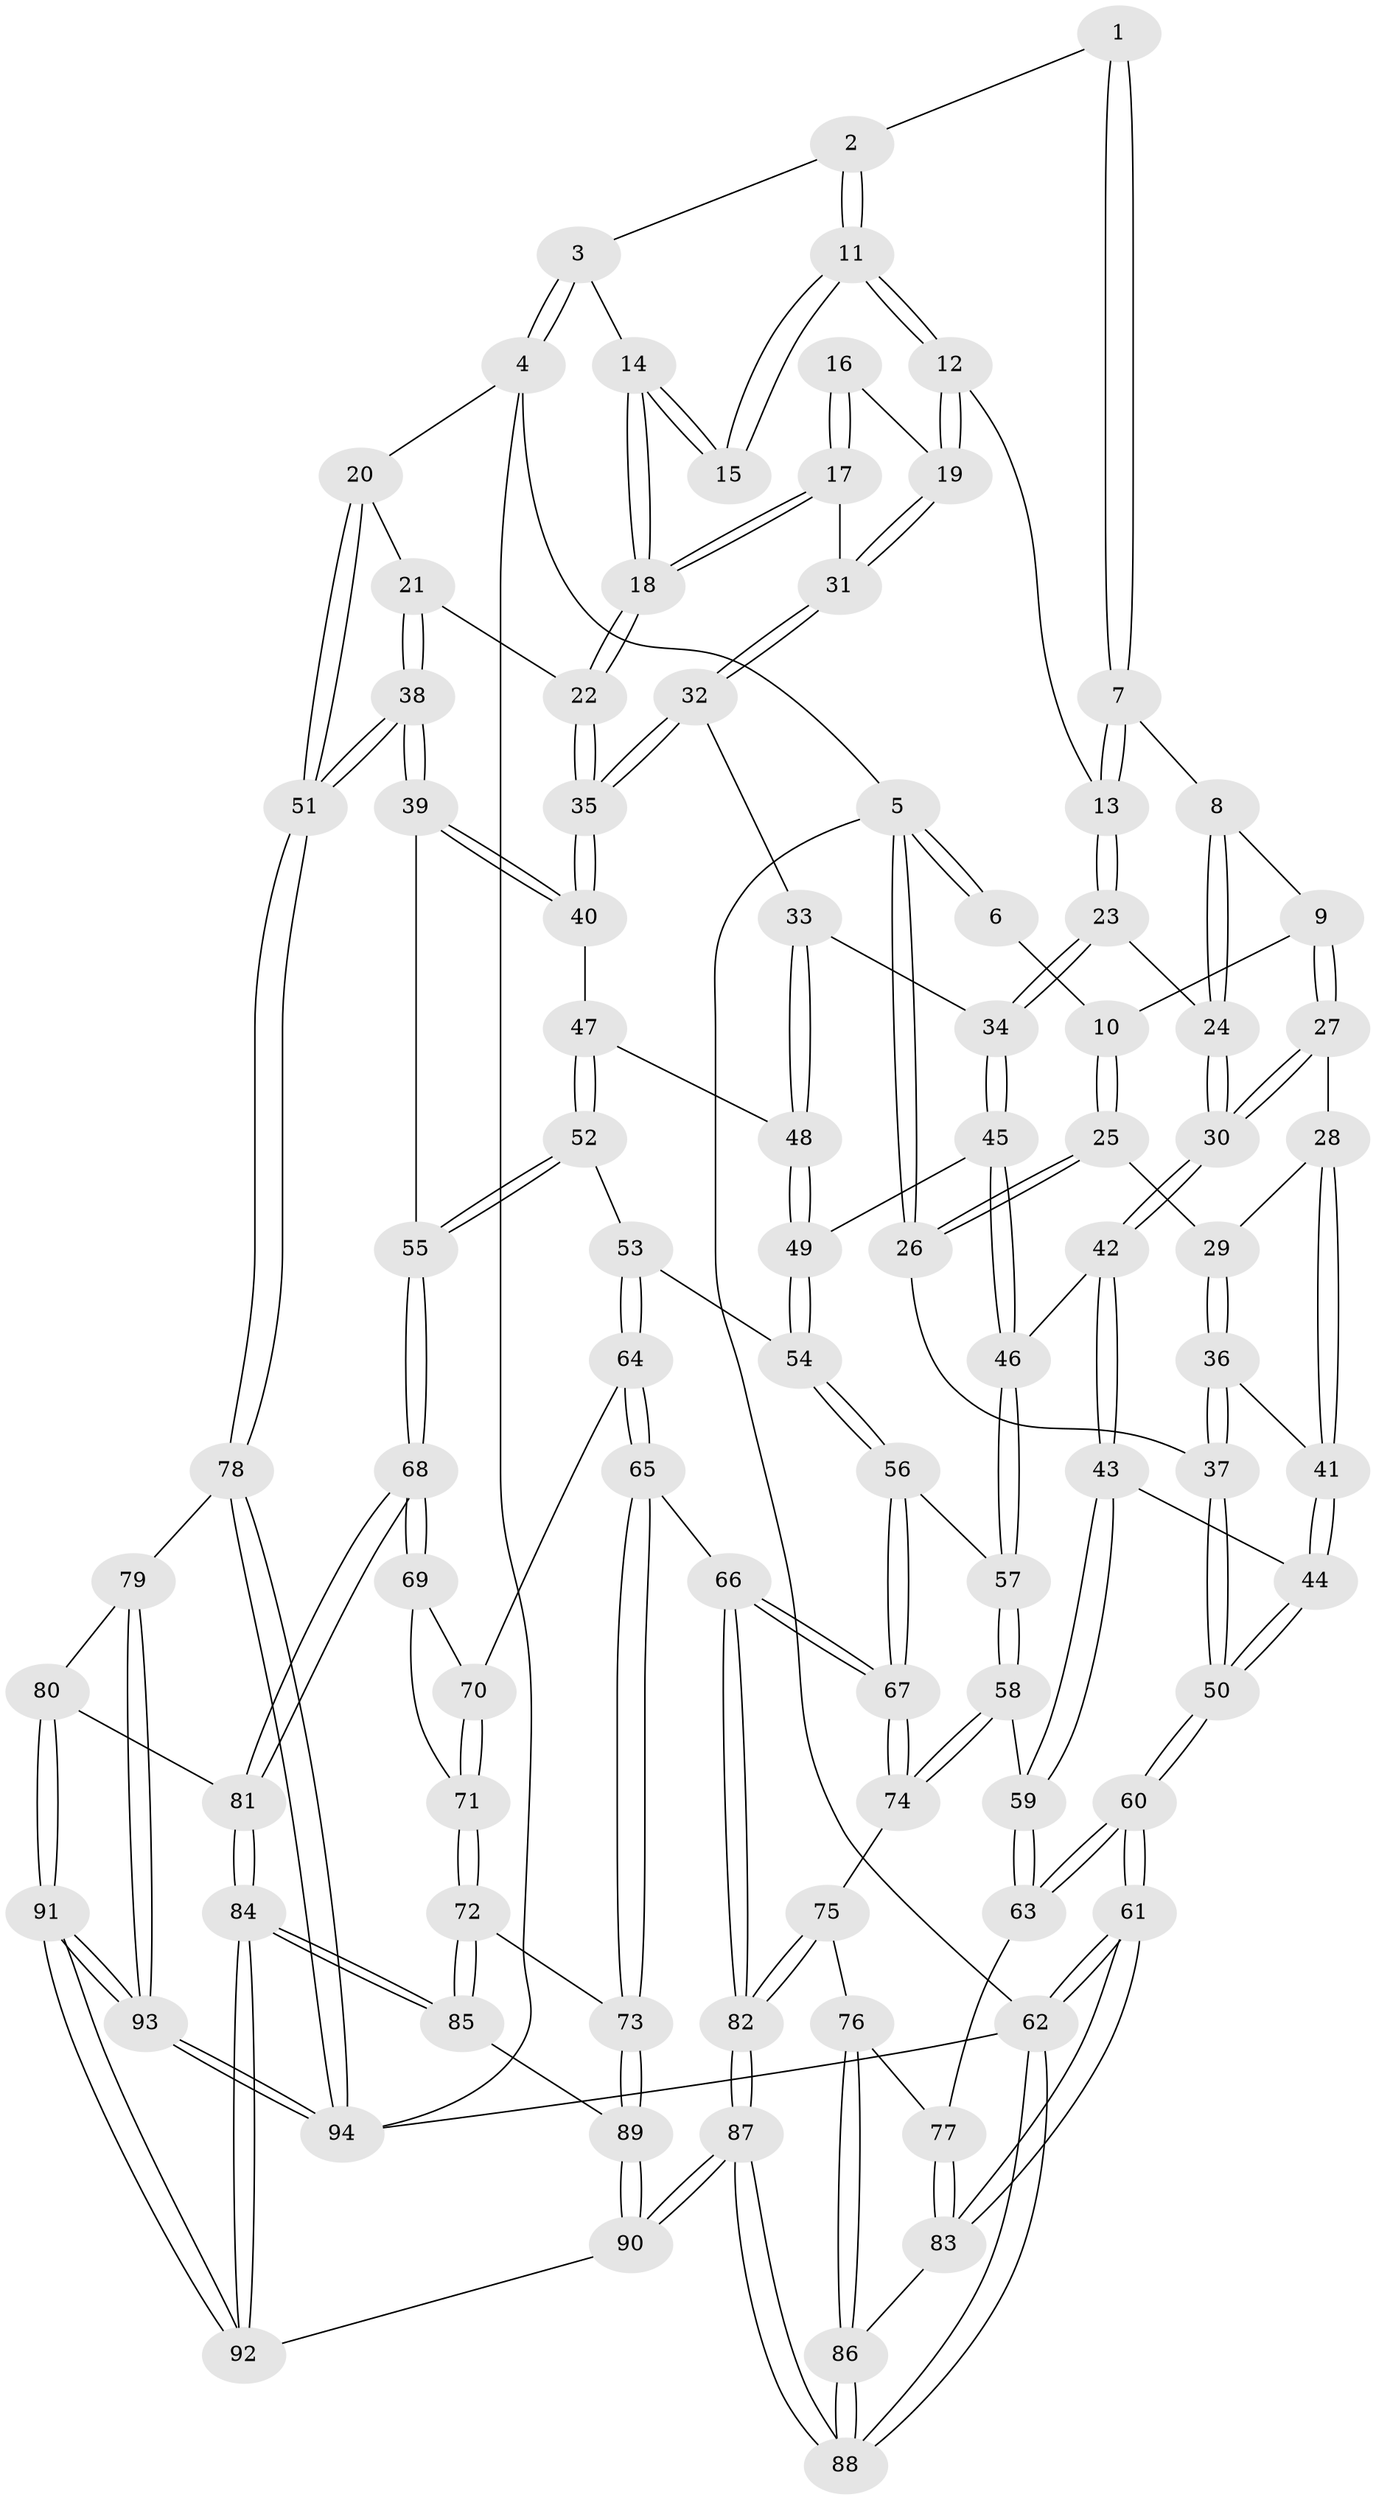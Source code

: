 // coarse degree distribution, {5: 0.425531914893617, 4: 0.3404255319148936, 6: 0.06382978723404255, 2: 0.06382978723404255, 3: 0.0851063829787234, 8: 0.02127659574468085}
// Generated by graph-tools (version 1.1) at 2025/06/03/04/25 22:06:24]
// undirected, 94 vertices, 232 edges
graph export_dot {
graph [start="1"]
  node [color=gray90,style=filled];
  1 [pos="+0.42326620945917276+0"];
  2 [pos="+0.6090145230728169+0"];
  3 [pos="+0.9036585068488272+0"];
  4 [pos="+1+0"];
  5 [pos="+0+0"];
  6 [pos="+0.2322501775811558+0"];
  7 [pos="+0.4124282923008581+0.15315738270868018"];
  8 [pos="+0.4002220382787942+0.1910761112083715"];
  9 [pos="+0.2587518347053073+0.17680081995934835"];
  10 [pos="+0.23927692642534013+0.15392451743402374"];
  11 [pos="+0.6234527192228695+0.06342389703807137"];
  12 [pos="+0.613811470504948+0.13637379921604767"];
  13 [pos="+0.5637517465673477+0.1793552514591803"];
  14 [pos="+0.8550044310790826+0.1564010525851472"];
  15 [pos="+0.6978271277277986+0.10728743566658279"];
  16 [pos="+0.7786266875247061+0.1867522696749764"];
  17 [pos="+0.8427944395881144+0.23244542873182428"];
  18 [pos="+0.8672507059133737+0.2343598914828834"];
  19 [pos="+0.6450132513660756+0.19348916457035378"];
  20 [pos="+1+0.14233662889486315"];
  21 [pos="+0.9118658722858015+0.25890443296268145"];
  22 [pos="+0.8908071424385867+0.25761878085880086"];
  23 [pos="+0.46606063851493534+0.29794425390344154"];
  24 [pos="+0.44014172218319475+0.29117493821840273"];
  25 [pos="+0.1070972850611927+0.24818613464303074"];
  26 [pos="+0+0"];
  27 [pos="+0.2925566978967375+0.3131688797486059"];
  28 [pos="+0.25946102778288893+0.3227771207667489"];
  29 [pos="+0.10850179627958657+0.25860319837049334"];
  30 [pos="+0.3307405232338573+0.33404835548103734"];
  31 [pos="+0.6764967532573244+0.25889351546046346"];
  32 [pos="+0.6645247489096039+0.3405986928205844"];
  33 [pos="+0.6643306281083746+0.34074647100167055"];
  34 [pos="+0.4987488771198659+0.3411412381042911"];
  35 [pos="+0.8075608563155219+0.39742306726120974"];
  36 [pos="+0.08772246206491541+0.3485410382570177"];
  37 [pos="+0+0.40212156357695417"];
  38 [pos="+1+0.6183999452960157"];
  39 [pos="+0.9574008780912258+0.6096222678123618"];
  40 [pos="+0.8189280820272404+0.44585311799505406"];
  41 [pos="+0.1448182620556862+0.4308132265752062"];
  42 [pos="+0.3289008105644375+0.4669261666813995"];
  43 [pos="+0.2228228788825148+0.5650073190421274"];
  44 [pos="+0.15462349614032986+0.5031064361815336"];
  45 [pos="+0.4934966881898288+0.4785672137789322"];
  46 [pos="+0.4778324714239859+0.4882033295508854"];
  47 [pos="+0.6919237842897957+0.5000799921505708"];
  48 [pos="+0.6348640424233764+0.46770624594426163"];
  49 [pos="+0.5636642707206468+0.5015910427453875"];
  50 [pos="+0+0.5534375529028573"];
  51 [pos="+1+0.6547801466178846"];
  52 [pos="+0.7098954274459611+0.6266870600522013"];
  53 [pos="+0.6585571435961661+0.6501661980619101"];
  54 [pos="+0.6001438852754959+0.6098024870109691"];
  55 [pos="+0.8822903178532712+0.641952354388247"];
  56 [pos="+0.4508864960049707+0.6645189642290286"];
  57 [pos="+0.43509206766071684+0.6502416370030473"];
  58 [pos="+0.249460550069189+0.6426653460197859"];
  59 [pos="+0.23535320258265033+0.6386576196718405"];
  60 [pos="+0+0.6729925048702803"];
  61 [pos="+0+0.8436764981478481"];
  62 [pos="+0+1"];
  63 [pos="+0.1947126351390234+0.69510009451351"];
  64 [pos="+0.6576070833744784+0.6534134904023654"];
  65 [pos="+0.5273970374295021+0.8117478841248269"];
  66 [pos="+0.5219216732550396+0.8102657312811915"];
  67 [pos="+0.4989513186163806+0.7877803094845851"];
  68 [pos="+0.774518756933268+0.8120960695702516"];
  69 [pos="+0.7206253105186664+0.8027879241773693"];
  70 [pos="+0.6621015806998293+0.6648844014322456"];
  71 [pos="+0.6531804431766915+0.8279470704294514"];
  72 [pos="+0.6441948242722392+0.8316761595040287"];
  73 [pos="+0.5537849011864303+0.8358375037316134"];
  74 [pos="+0.37312434582080306+0.7972408453573661"];
  75 [pos="+0.3439297048145853+0.8341975742412908"];
  76 [pos="+0.19128013445371647+0.8117784879953406"];
  77 [pos="+0.1893792362818129+0.7509687422063901"];
  78 [pos="+1+0.7332250210317329"];
  79 [pos="+0.8842281656821366+0.883865381450124"];
  80 [pos="+0.8498067962361355+0.883137847961245"];
  81 [pos="+0.7837246149828047+0.8369999537066112"];
  82 [pos="+0.3730558242940622+0.9591320139533516"];
  83 [pos="+0+0.8349299494294113"];
  84 [pos="+0.7237026671588619+0.9481294456669838"];
  85 [pos="+0.7099610916346564+0.9328960401324872"];
  86 [pos="+0.1828566783730295+0.8441453045094152"];
  87 [pos="+0.27710863670251573+1"];
  88 [pos="+0.2021446810989742+1"];
  89 [pos="+0.5627379695379999+0.8773493774453964"];
  90 [pos="+0.5974768605676002+1"];
  91 [pos="+0.7387258554880577+1"];
  92 [pos="+0.7171858826185025+1"];
  93 [pos="+0.9946495404161186+1"];
  94 [pos="+1+1"];
  1 -- 2;
  1 -- 7;
  1 -- 7;
  2 -- 3;
  2 -- 11;
  2 -- 11;
  3 -- 4;
  3 -- 4;
  3 -- 14;
  4 -- 5;
  4 -- 20;
  4 -- 94;
  5 -- 6;
  5 -- 6;
  5 -- 26;
  5 -- 26;
  5 -- 62;
  6 -- 10;
  7 -- 8;
  7 -- 13;
  7 -- 13;
  8 -- 9;
  8 -- 24;
  8 -- 24;
  9 -- 10;
  9 -- 27;
  9 -- 27;
  10 -- 25;
  10 -- 25;
  11 -- 12;
  11 -- 12;
  11 -- 15;
  11 -- 15;
  12 -- 13;
  12 -- 19;
  12 -- 19;
  13 -- 23;
  13 -- 23;
  14 -- 15;
  14 -- 15;
  14 -- 18;
  14 -- 18;
  16 -- 17;
  16 -- 17;
  16 -- 19;
  17 -- 18;
  17 -- 18;
  17 -- 31;
  18 -- 22;
  18 -- 22;
  19 -- 31;
  19 -- 31;
  20 -- 21;
  20 -- 51;
  20 -- 51;
  21 -- 22;
  21 -- 38;
  21 -- 38;
  22 -- 35;
  22 -- 35;
  23 -- 24;
  23 -- 34;
  23 -- 34;
  24 -- 30;
  24 -- 30;
  25 -- 26;
  25 -- 26;
  25 -- 29;
  26 -- 37;
  27 -- 28;
  27 -- 30;
  27 -- 30;
  28 -- 29;
  28 -- 41;
  28 -- 41;
  29 -- 36;
  29 -- 36;
  30 -- 42;
  30 -- 42;
  31 -- 32;
  31 -- 32;
  32 -- 33;
  32 -- 35;
  32 -- 35;
  33 -- 34;
  33 -- 48;
  33 -- 48;
  34 -- 45;
  34 -- 45;
  35 -- 40;
  35 -- 40;
  36 -- 37;
  36 -- 37;
  36 -- 41;
  37 -- 50;
  37 -- 50;
  38 -- 39;
  38 -- 39;
  38 -- 51;
  38 -- 51;
  39 -- 40;
  39 -- 40;
  39 -- 55;
  40 -- 47;
  41 -- 44;
  41 -- 44;
  42 -- 43;
  42 -- 43;
  42 -- 46;
  43 -- 44;
  43 -- 59;
  43 -- 59;
  44 -- 50;
  44 -- 50;
  45 -- 46;
  45 -- 46;
  45 -- 49;
  46 -- 57;
  46 -- 57;
  47 -- 48;
  47 -- 52;
  47 -- 52;
  48 -- 49;
  48 -- 49;
  49 -- 54;
  49 -- 54;
  50 -- 60;
  50 -- 60;
  51 -- 78;
  51 -- 78;
  52 -- 53;
  52 -- 55;
  52 -- 55;
  53 -- 54;
  53 -- 64;
  53 -- 64;
  54 -- 56;
  54 -- 56;
  55 -- 68;
  55 -- 68;
  56 -- 57;
  56 -- 67;
  56 -- 67;
  57 -- 58;
  57 -- 58;
  58 -- 59;
  58 -- 74;
  58 -- 74;
  59 -- 63;
  59 -- 63;
  60 -- 61;
  60 -- 61;
  60 -- 63;
  60 -- 63;
  61 -- 62;
  61 -- 62;
  61 -- 83;
  61 -- 83;
  62 -- 88;
  62 -- 88;
  62 -- 94;
  63 -- 77;
  64 -- 65;
  64 -- 65;
  64 -- 70;
  65 -- 66;
  65 -- 73;
  65 -- 73;
  66 -- 67;
  66 -- 67;
  66 -- 82;
  66 -- 82;
  67 -- 74;
  67 -- 74;
  68 -- 69;
  68 -- 69;
  68 -- 81;
  68 -- 81;
  69 -- 70;
  69 -- 71;
  70 -- 71;
  70 -- 71;
  71 -- 72;
  71 -- 72;
  72 -- 73;
  72 -- 85;
  72 -- 85;
  73 -- 89;
  73 -- 89;
  74 -- 75;
  75 -- 76;
  75 -- 82;
  75 -- 82;
  76 -- 77;
  76 -- 86;
  76 -- 86;
  77 -- 83;
  77 -- 83;
  78 -- 79;
  78 -- 94;
  78 -- 94;
  79 -- 80;
  79 -- 93;
  79 -- 93;
  80 -- 81;
  80 -- 91;
  80 -- 91;
  81 -- 84;
  81 -- 84;
  82 -- 87;
  82 -- 87;
  83 -- 86;
  84 -- 85;
  84 -- 85;
  84 -- 92;
  84 -- 92;
  85 -- 89;
  86 -- 88;
  86 -- 88;
  87 -- 88;
  87 -- 88;
  87 -- 90;
  87 -- 90;
  89 -- 90;
  89 -- 90;
  90 -- 92;
  91 -- 92;
  91 -- 92;
  91 -- 93;
  91 -- 93;
  93 -- 94;
  93 -- 94;
}
